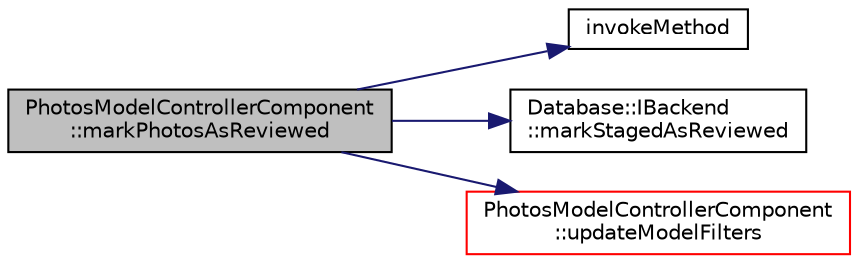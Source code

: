 digraph "PhotosModelControllerComponent::markPhotosAsReviewed"
{
 // LATEX_PDF_SIZE
  edge [fontname="Helvetica",fontsize="10",labelfontname="Helvetica",labelfontsize="10"];
  node [fontname="Helvetica",fontsize="10",shape=record];
  rankdir="LR";
  Node1 [label="PhotosModelControllerComponent\l::markPhotosAsReviewed",height=0.2,width=0.4,color="black", fillcolor="grey75", style="filled", fontcolor="black",tooltip=" "];
  Node1 -> Node2 [color="midnightblue",fontsize="10",style="solid",fontname="Helvetica"];
  Node2 [label="invokeMethod",height=0.2,width=0.4,color="black", fillcolor="white", style="filled",URL="$function__wrappers_8hpp.html#a490d527749f8c569a8c39e5a9f90f898",tooltip=" "];
  Node1 -> Node3 [color="midnightblue",fontsize="10",style="solid",fontname="Helvetica"];
  Node3 [label="Database::IBackend\l::markStagedAsReviewed",height=0.2,width=0.4,color="black", fillcolor="white", style="filled",URL="$struct_database_1_1_i_backend.html#a8d70c3b6b35c05defc152d2384a00053",tooltip="mark all staged photos as reviewed."];
  Node1 -> Node4 [color="midnightblue",fontsize="10",style="solid",fontname="Helvetica"];
  Node4 [label="PhotosModelControllerComponent\l::updateModelFilters",height=0.2,width=0.4,color="red", fillcolor="white", style="filled",URL="$class_photos_model_controller_component.html#a94d710b210a425a062186efe0bf04238",tooltip=" "];
}
